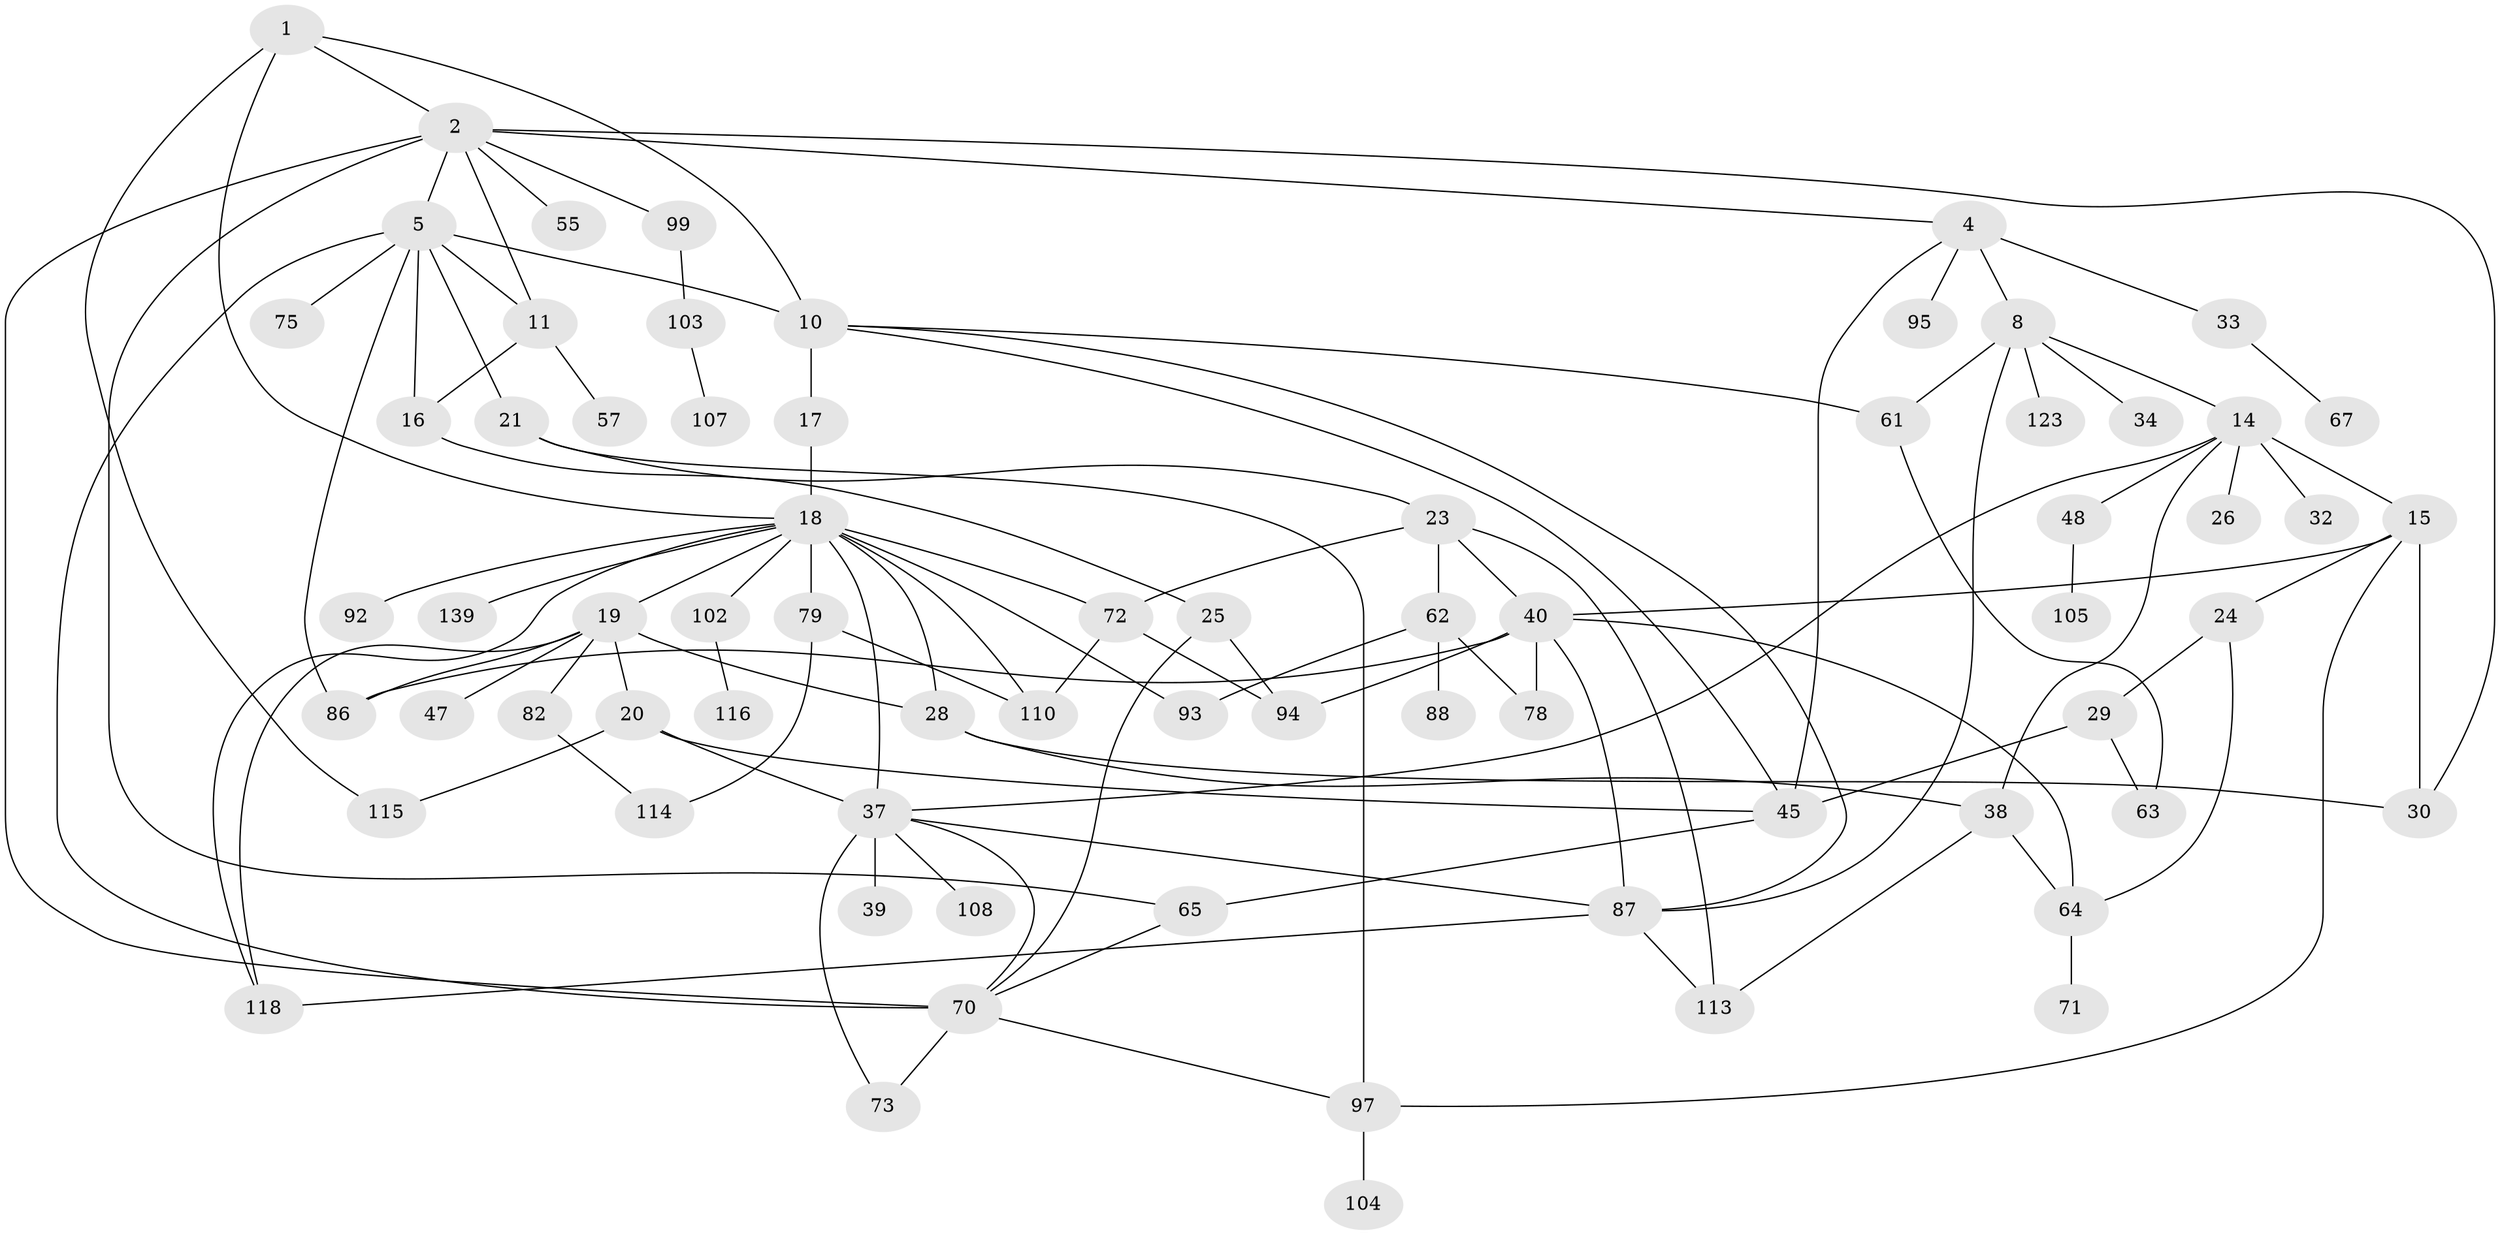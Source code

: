 // original degree distribution, {4: 0.13986013986013987, 6: 0.04195804195804196, 2: 0.3006993006993007, 5: 0.04895104895104895, 3: 0.23076923076923078, 8: 0.013986013986013986, 1: 0.22377622377622378}
// Generated by graph-tools (version 1.1) at 2025/17/03/04/25 18:17:04]
// undirected, 71 vertices, 114 edges
graph export_dot {
graph [start="1"]
  node [color=gray90,style=filled];
  1 [super="+85+13+131"];
  2 [super="+3"];
  4 [super="+129+52+56"];
  5 [super="+6"];
  8 [super="+9"];
  10 [super="+43+22"];
  11 [super="+12"];
  14 [super="+27"];
  15 [super="+54"];
  16;
  17 [super="+36"];
  18 [super="+35+100+31+119"];
  19 [super="+46+141+81"];
  20 [super="+133+120"];
  21;
  23 [super="+42"];
  24;
  25 [super="+50"];
  26;
  28;
  29 [super="+59"];
  30;
  32;
  33;
  34;
  37 [super="+89+49+128+117"];
  38 [super="+84"];
  39;
  40 [super="+51+76"];
  45 [super="+58"];
  47;
  48;
  55 [super="+136"];
  57;
  61 [super="+127+98"];
  62 [super="+66+74"];
  63;
  64 [super="+69"];
  65;
  67;
  70 [super="+134+83"];
  71 [super="+112"];
  72 [super="+101"];
  73 [super="+122"];
  75;
  78;
  79;
  82 [super="+126"];
  86;
  87 [super="+121+91+137+111"];
  88;
  92;
  93;
  94;
  95;
  97;
  99;
  102 [super="+130"];
  103;
  104;
  105;
  107;
  108;
  110;
  113;
  114 [super="+132"];
  115;
  116;
  118;
  123;
  139;
  1 -- 2;
  1 -- 18;
  1 -- 115;
  1 -- 10;
  2 -- 4;
  2 -- 55;
  2 -- 99;
  2 -- 70 [weight=2];
  2 -- 65;
  2 -- 5;
  2 -- 11;
  2 -- 30;
  4 -- 8 [weight=2];
  4 -- 33;
  4 -- 45;
  4 -- 95;
  5 -- 70;
  5 -- 10 [weight=2];
  5 -- 75;
  5 -- 11;
  5 -- 16;
  5 -- 21;
  5 -- 86;
  8 -- 14;
  8 -- 34;
  8 -- 123;
  8 -- 61;
  8 -- 87;
  10 -- 17;
  10 -- 61;
  10 -- 45;
  10 -- 87;
  11 -- 57;
  11 -- 16;
  14 -- 15;
  14 -- 26;
  14 -- 48;
  14 -- 32;
  14 -- 37;
  14 -- 38;
  15 -- 24;
  15 -- 40;
  15 -- 97;
  15 -- 30;
  16 -- 25;
  17 -- 18;
  18 -- 19 [weight=2];
  18 -- 28;
  18 -- 37;
  18 -- 118;
  18 -- 72 [weight=2];
  18 -- 92;
  18 -- 93;
  18 -- 102;
  18 -- 139;
  18 -- 79;
  18 -- 110;
  19 -- 20;
  19 -- 47;
  19 -- 86;
  19 -- 82;
  19 -- 118;
  19 -- 28;
  20 -- 37;
  20 -- 115;
  20 -- 45;
  21 -- 23;
  21 -- 97;
  23 -- 113;
  23 -- 72;
  23 -- 62;
  23 -- 40;
  24 -- 29;
  24 -- 64;
  25 -- 70;
  25 -- 94;
  28 -- 38;
  28 -- 30;
  29 -- 63;
  29 -- 45;
  33 -- 67;
  37 -- 39 [weight=2];
  37 -- 108;
  37 -- 73;
  37 -- 87;
  37 -- 70;
  38 -- 64;
  38 -- 113;
  40 -- 94;
  40 -- 86;
  40 -- 64;
  40 -- 87;
  40 -- 78;
  45 -- 65;
  48 -- 105;
  61 -- 63;
  62 -- 93;
  62 -- 78;
  62 -- 88;
  64 -- 71;
  65 -- 70;
  70 -- 97;
  70 -- 73;
  72 -- 110;
  72 -- 94;
  79 -- 110;
  79 -- 114;
  82 -- 114;
  87 -- 113;
  87 -- 118;
  97 -- 104;
  99 -- 103;
  102 -- 116;
  103 -- 107;
}
